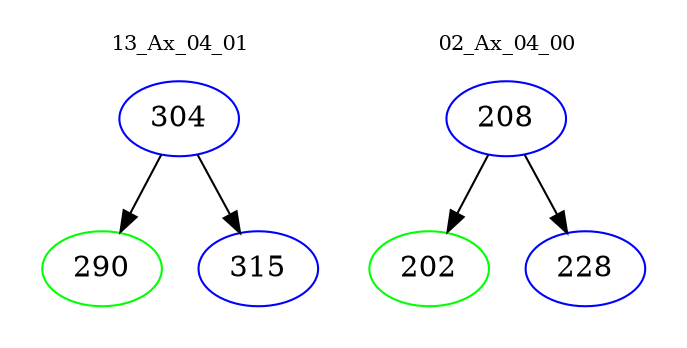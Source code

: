 digraph{
subgraph cluster_0 {
color = white
label = "13_Ax_04_01";
fontsize=10;
T0_304 [label="304", color="blue"]
T0_304 -> T0_290 [color="black"]
T0_290 [label="290", color="green"]
T0_304 -> T0_315 [color="black"]
T0_315 [label="315", color="blue"]
}
subgraph cluster_1 {
color = white
label = "02_Ax_04_00";
fontsize=10;
T1_208 [label="208", color="blue"]
T1_208 -> T1_202 [color="black"]
T1_202 [label="202", color="green"]
T1_208 -> T1_228 [color="black"]
T1_228 [label="228", color="blue"]
}
}
